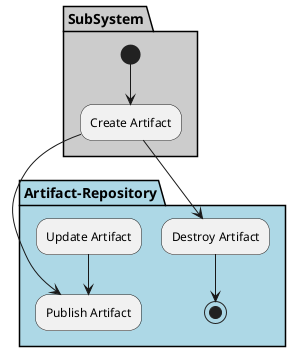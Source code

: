 @startuml

partition "Artifact-Repository" {

}

partition SubSystem  #cccccc {
  (*) --> "Create Artifact"
}

partition "Artifact-Repository" #lightblue {
  "Create Artifact" --> "Publish Artifact"
  "Update Artifact" --> "Publish Artifact"
  "Create Artifact" --> "Destroy Artifact"
  "Destroy Artifact" --> (*)
}

@enduml
